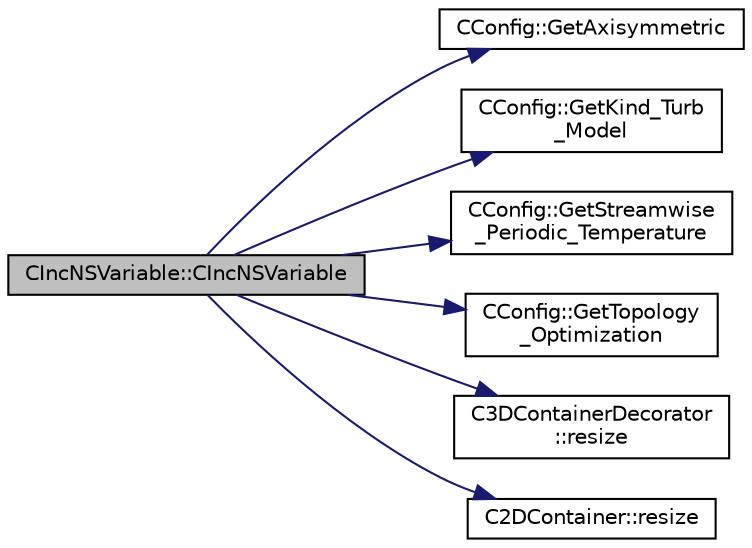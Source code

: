 digraph "CIncNSVariable::CIncNSVariable"
{
 // LATEX_PDF_SIZE
  edge [fontname="Helvetica",fontsize="10",labelfontname="Helvetica",labelfontsize="10"];
  node [fontname="Helvetica",fontsize="10",shape=record];
  rankdir="LR";
  Node1 [label="CIncNSVariable::CIncNSVariable",height=0.2,width=0.4,color="black", fillcolor="grey75", style="filled", fontcolor="black",tooltip="Constructor of the class."];
  Node1 -> Node2 [color="midnightblue",fontsize="10",style="solid",fontname="Helvetica"];
  Node2 [label="CConfig::GetAxisymmetric",height=0.2,width=0.4,color="black", fillcolor="white", style="filled",URL="$classCConfig.html#a509e098ac64a59535a8e59ec2de6f68b",tooltip="Get information about the axisymmetric frame."];
  Node1 -> Node3 [color="midnightblue",fontsize="10",style="solid",fontname="Helvetica"];
  Node3 [label="CConfig::GetKind_Turb\l_Model",height=0.2,width=0.4,color="black", fillcolor="white", style="filled",URL="$classCConfig.html#a42cf888b42ce34079b2e3987bbf147dd",tooltip="Get the kind of the turbulence model."];
  Node1 -> Node4 [color="midnightblue",fontsize="10",style="solid",fontname="Helvetica"];
  Node4 [label="CConfig::GetStreamwise\l_Periodic_Temperature",height=0.2,width=0.4,color="black", fillcolor="white", style="filled",URL="$classCConfig.html#aee399839d7c6bfcf5264df681d0b6e52",tooltip="Get information about the streamwise periodicity Energy equation handling."];
  Node1 -> Node5 [color="midnightblue",fontsize="10",style="solid",fontname="Helvetica"];
  Node5 [label="CConfig::GetTopology\l_Optimization",height=0.2,width=0.4,color="black", fillcolor="white", style="filled",URL="$classCConfig.html#aaf3e38ba9bf594bc2d636158d1dbf305",tooltip="Get topology optimization."];
  Node1 -> Node6 [color="midnightblue",fontsize="10",style="solid",fontname="Helvetica"];
  Node6 [label="C3DContainerDecorator\l::resize",height=0.2,width=0.4,color="black", fillcolor="white", style="filled",URL="$classC3DContainerDecorator.html#a8c74bf28bf8d6882e14635fecb0d5e82",tooltip=" "];
  Node1 -> Node7 [color="midnightblue",fontsize="10",style="solid",fontname="Helvetica"];
  Node7 [label="C2DContainer::resize",height=0.2,width=0.4,color="black", fillcolor="white", style="filled",URL="$classC2DContainer.html#adefb48b593f76aa322e228fea8f76127",tooltip="Request a change of size."];
}
